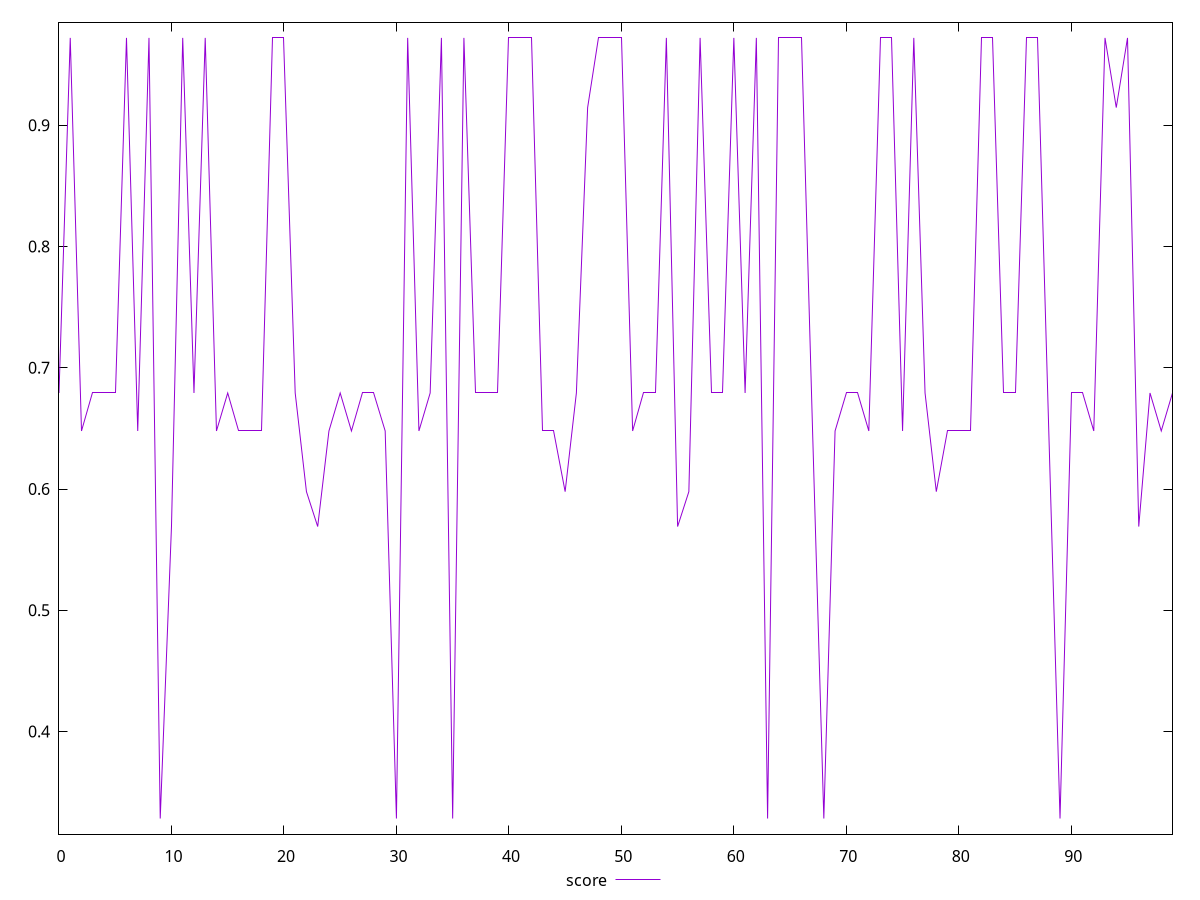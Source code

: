 reset

$score <<EOF
0 0.6792219852973744
1 0.9721147685558164
2 0.6478936866255779
3 0.6792219852973744
4 0.6792219852973744
5 0.6792219852973744
6 0.9721147685558164
7 0.6478936866255779
8 0.9721147685558164
9 0.3282051435542629
10 0.5690350599985126
11 0.9721147685558164
12 0.6792219852973744
13 0.9721147685558164
14 0.6478936866255779
15 0.6792219852973744
16 0.6478936866255779
17 0.6478936866255779
18 0.6478936866255779
19 0.9721147685558164
20 0.9721147685558164
21 0.6792219852973744
22 0.5978316776798642
23 0.5690350599985126
24 0.6478936866255779
25 0.6792219852973744
26 0.6478936866255779
27 0.6792219852973744
28 0.6792219852973744
29 0.6478936866255779
30 0.3282051435542629
31 0.9721147685558164
32 0.6478936866255779
33 0.6792219852973744
34 0.9721147685558164
35 0.3282051435542629
36 0.9721147685558164
37 0.6792219852973744
38 0.6792219852973744
39 0.6792219852973744
40 0.9721147685558164
41 0.9721147685558164
42 0.9721147685558164
43 0.6478936866255779
44 0.6478936866255779
45 0.5978316776798642
46 0.6792219852973744
47 0.9146517814122077
48 0.9721147685558164
49 0.9721147685558164
50 0.9721147685558164
51 0.6478936866255779
52 0.6792219852973744
53 0.6792219852973744
54 0.9721147685558164
55 0.5690350599985126
56 0.5978316776798642
57 0.9721147685558164
58 0.6792219852973744
59 0.6792219852973744
60 0.9721147685558164
61 0.6792219852973744
62 0.9721147685558164
63 0.3282051435542629
64 0.9721147685558164
65 0.9721147685558164
66 0.9721147685558164
67 0.6478936866255779
68 0.3282051435542629
69 0.6478936866255779
70 0.6792219852973744
71 0.6792219852973744
72 0.6478936866255779
73 0.9721147685558164
74 0.9721147685558164
75 0.6478936866255779
76 0.9721147685558164
77 0.6792219852973744
78 0.5978316776798642
79 0.6478936866255779
80 0.6478936866255779
81 0.6478936866255779
82 0.9721147685558164
83 0.9721147685558164
84 0.6792219852973744
85 0.6792219852973744
86 0.9721147685558164
87 0.9721147685558164
88 0.6478936866255779
89 0.3282051435542629
90 0.6792219852973744
91 0.6792219852973744
92 0.6478936866255779
93 0.9721147685558164
94 0.9146517814122077
95 0.9721147685558164
96 0.5690350599985126
97 0.6792219852973744
98 0.6478936866255779
99 0.6792219852973744
EOF

set key outside below
set xrange [0:99]
set yrange [0.3153269510542318:0.9849929610558474]
set trange [0.3153269510542318:0.9849929610558474]
set terminal svg size 640, 500 enhanced background rgb 'white'
set output "reprap/cumulative-layout-shift/samples/pages+cached+noexternal+nofonts/score/values.svg"

plot $score title "score" with line

reset
